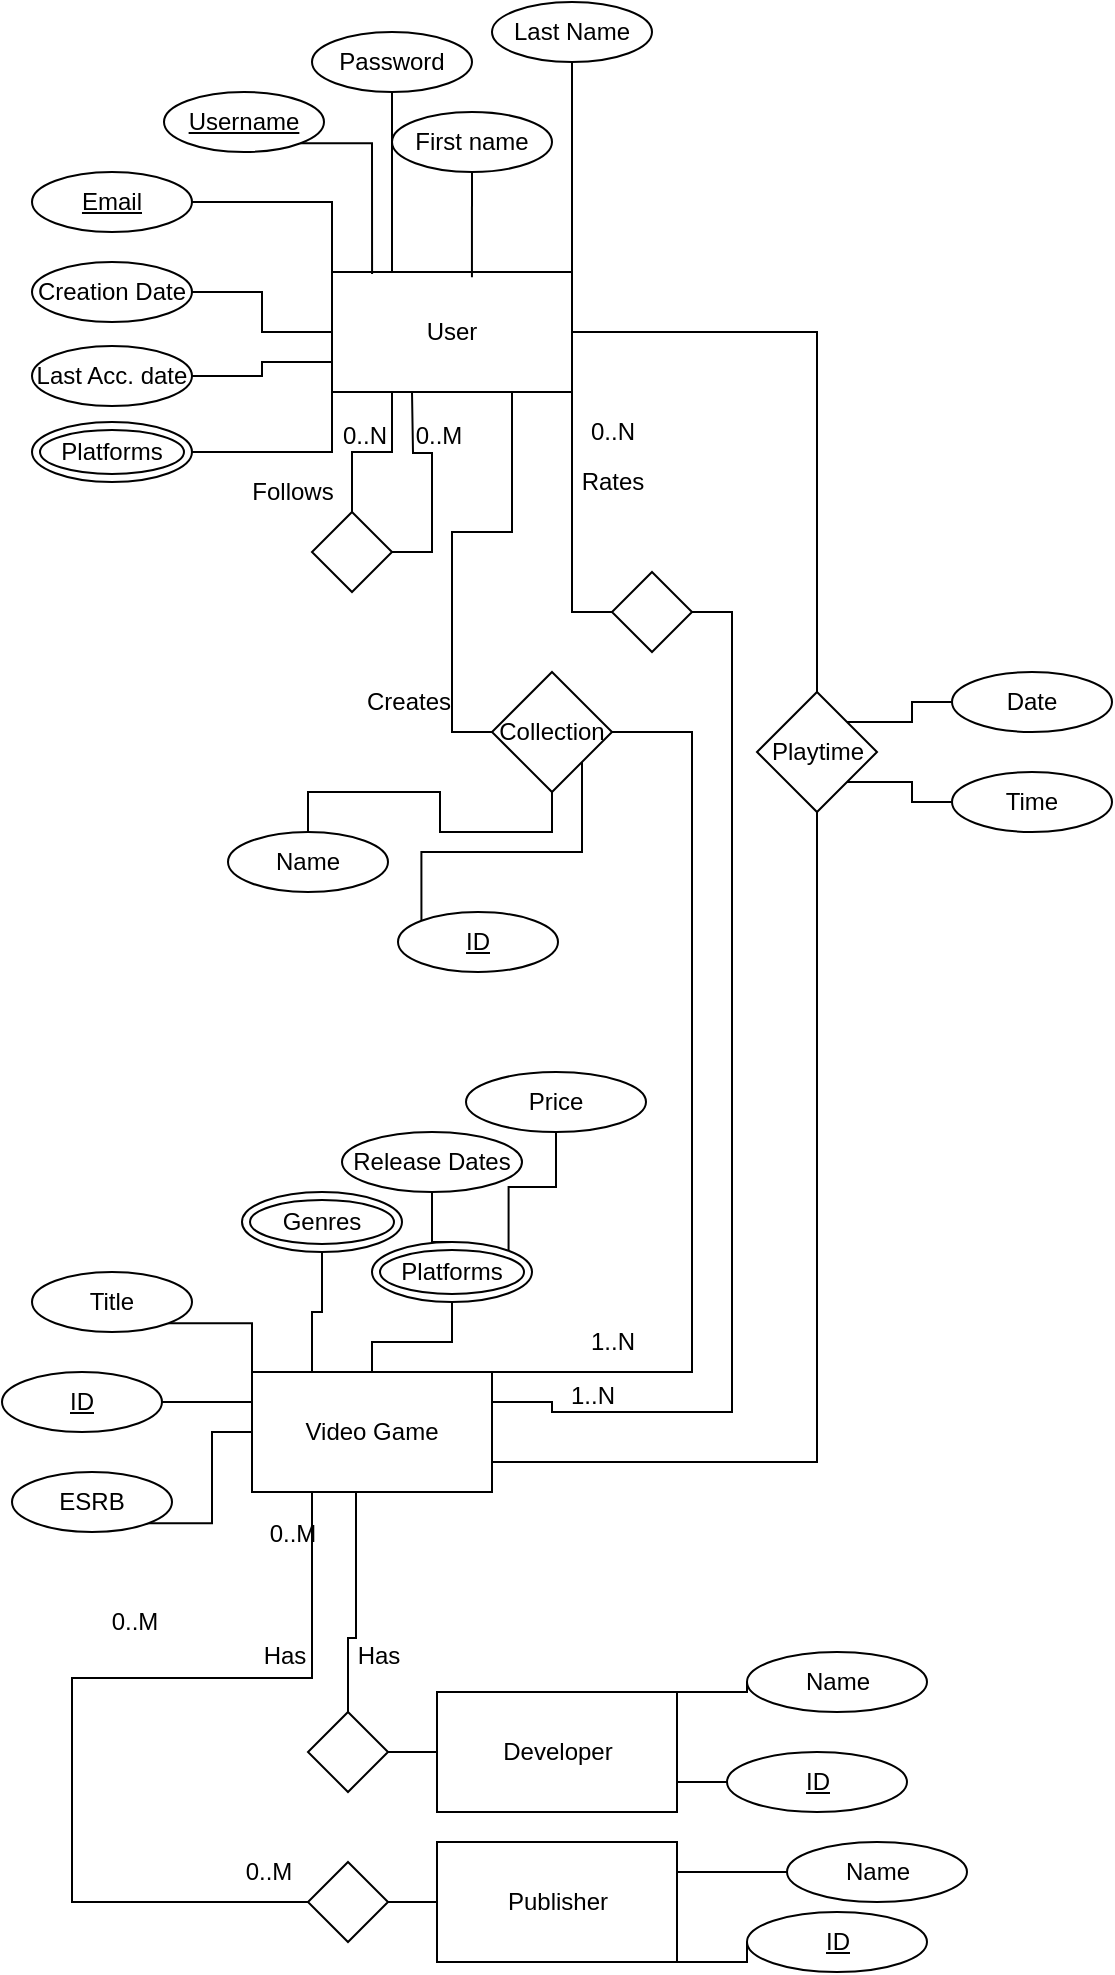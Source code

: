 <mxfile version="24.7.13">
  <diagram name="Page-1" id="4501IOu4sXj0E8DqDSTG">
    <mxGraphModel dx="1050" dy="529" grid="1" gridSize="10" guides="1" tooltips="1" connect="1" arrows="1" fold="1" page="1" pageScale="1" pageWidth="850" pageHeight="1100" math="0" shadow="0">
      <root>
        <mxCell id="0" />
        <mxCell id="1" parent="0" />
        <mxCell id="gNiahooYg14QqsJNb4pG-68" style="edgeStyle=orthogonalEdgeStyle;rounded=0;orthogonalLoop=1;jettySize=auto;html=1;exitX=0.25;exitY=1;exitDx=0;exitDy=0;entryX=0.5;entryY=0;entryDx=0;entryDy=0;endArrow=none;endFill=0;" parent="1" source="gNiahooYg14QqsJNb4pG-1" target="gNiahooYg14QqsJNb4pG-67" edge="1">
          <mxGeometry relative="1" as="geometry" />
        </mxCell>
        <mxCell id="gNiahooYg14QqsJNb4pG-76" style="edgeStyle=orthogonalEdgeStyle;rounded=0;orthogonalLoop=1;jettySize=auto;html=1;exitX=1;exitY=1;exitDx=0;exitDy=0;entryX=0;entryY=0.5;entryDx=0;entryDy=0;endArrow=none;endFill=0;" parent="1" source="gNiahooYg14QqsJNb4pG-1" target="gNiahooYg14QqsJNb4pG-74" edge="1">
          <mxGeometry relative="1" as="geometry" />
        </mxCell>
        <mxCell id="gNiahooYg14QqsJNb4pG-88" style="edgeStyle=orthogonalEdgeStyle;rounded=0;orthogonalLoop=1;jettySize=auto;html=1;exitX=0.75;exitY=1;exitDx=0;exitDy=0;entryX=0;entryY=0.5;entryDx=0;entryDy=0;endArrow=none;endFill=0;" parent="1" source="gNiahooYg14QqsJNb4pG-1" target="gNiahooYg14QqsJNb4pG-87" edge="1">
          <mxGeometry relative="1" as="geometry" />
        </mxCell>
        <mxCell id="2P7Gm7qGVzptRCtqs-7P-8" style="edgeStyle=orthogonalEdgeStyle;rounded=0;orthogonalLoop=1;jettySize=auto;html=1;exitX=1;exitY=0.5;exitDx=0;exitDy=0;entryX=0.5;entryY=0;entryDx=0;entryDy=0;endArrow=none;endFill=0;" parent="1" source="gNiahooYg14QqsJNb4pG-1" target="2P7Gm7qGVzptRCtqs-7P-6" edge="1">
          <mxGeometry relative="1" as="geometry" />
        </mxCell>
        <mxCell id="gNiahooYg14QqsJNb4pG-1" value="User" style="rounded=0;whiteSpace=wrap;html=1;" parent="1" vertex="1">
          <mxGeometry x="190" y="160" width="120" height="60" as="geometry" />
        </mxCell>
        <mxCell id="gNiahooYg14QqsJNb4pG-2" value="&lt;u&gt;Username&lt;/u&gt;" style="ellipse;whiteSpace=wrap;html=1;" parent="1" vertex="1">
          <mxGeometry x="106" y="70" width="80" height="30" as="geometry" />
        </mxCell>
        <mxCell id="gNiahooYg14QqsJNb4pG-17" style="edgeStyle=orthogonalEdgeStyle;rounded=0;orthogonalLoop=1;jettySize=auto;html=1;exitX=0.5;exitY=1;exitDx=0;exitDy=0;entryX=0.25;entryY=0;entryDx=0;entryDy=0;endArrow=none;endFill=0;" parent="1" source="gNiahooYg14QqsJNb4pG-3" target="gNiahooYg14QqsJNb4pG-1" edge="1">
          <mxGeometry relative="1" as="geometry" />
        </mxCell>
        <mxCell id="gNiahooYg14QqsJNb4pG-3" value="&lt;div&gt;Password&lt;/div&gt;" style="ellipse;whiteSpace=wrap;html=1;" parent="1" vertex="1">
          <mxGeometry x="180" y="40" width="80" height="30" as="geometry" />
        </mxCell>
        <mxCell id="gNiahooYg14QqsJNb4pG-4" value="First name" style="ellipse;whiteSpace=wrap;html=1;" parent="1" vertex="1">
          <mxGeometry x="220" y="80" width="80" height="30" as="geometry" />
        </mxCell>
        <mxCell id="gNiahooYg14QqsJNb4pG-19" style="edgeStyle=orthogonalEdgeStyle;rounded=0;orthogonalLoop=1;jettySize=auto;html=1;exitX=0.5;exitY=1;exitDx=0;exitDy=0;entryX=1;entryY=0;entryDx=0;entryDy=0;curved=0;endArrow=none;endFill=0;" parent="1" source="gNiahooYg14QqsJNb4pG-5" target="gNiahooYg14QqsJNb4pG-1" edge="1">
          <mxGeometry relative="1" as="geometry" />
        </mxCell>
        <mxCell id="gNiahooYg14QqsJNb4pG-5" value="&lt;div&gt;Last Name&lt;/div&gt;" style="ellipse;whiteSpace=wrap;html=1;" parent="1" vertex="1">
          <mxGeometry x="270" y="25" width="80" height="30" as="geometry" />
        </mxCell>
        <mxCell id="gNiahooYg14QqsJNb4pG-15" style="edgeStyle=orthogonalEdgeStyle;rounded=0;orthogonalLoop=1;jettySize=auto;html=1;exitX=1;exitY=0.5;exitDx=0;exitDy=0;entryX=0;entryY=0;entryDx=0;entryDy=0;endArrow=none;endFill=0;" parent="1" source="gNiahooYg14QqsJNb4pG-6" target="gNiahooYg14QqsJNb4pG-1" edge="1">
          <mxGeometry relative="1" as="geometry" />
        </mxCell>
        <mxCell id="gNiahooYg14QqsJNb4pG-6" value="&lt;u&gt;Email&lt;/u&gt;" style="ellipse;whiteSpace=wrap;html=1;" parent="1" vertex="1">
          <mxGeometry x="40" y="110" width="80" height="30" as="geometry" />
        </mxCell>
        <mxCell id="gNiahooYg14QqsJNb4pG-14" style="edgeStyle=orthogonalEdgeStyle;rounded=0;orthogonalLoop=1;jettySize=auto;html=1;exitX=1;exitY=0.5;exitDx=0;exitDy=0;entryX=0;entryY=0.5;entryDx=0;entryDy=0;endArrow=none;endFill=0;" parent="1" source="gNiahooYg14QqsJNb4pG-7" target="gNiahooYg14QqsJNb4pG-1" edge="1">
          <mxGeometry relative="1" as="geometry" />
        </mxCell>
        <mxCell id="gNiahooYg14QqsJNb4pG-7" value="Creation Date" style="ellipse;whiteSpace=wrap;html=1;" parent="1" vertex="1">
          <mxGeometry x="40" y="155" width="80" height="30" as="geometry" />
        </mxCell>
        <mxCell id="gNiahooYg14QqsJNb4pG-13" style="edgeStyle=orthogonalEdgeStyle;rounded=0;orthogonalLoop=1;jettySize=auto;html=1;exitX=1;exitY=0.5;exitDx=0;exitDy=0;entryX=0;entryY=0.75;entryDx=0;entryDy=0;endArrow=none;endFill=0;" parent="1" source="gNiahooYg14QqsJNb4pG-8" target="gNiahooYg14QqsJNb4pG-1" edge="1">
          <mxGeometry relative="1" as="geometry" />
        </mxCell>
        <mxCell id="gNiahooYg14QqsJNb4pG-8" value="Last Acc. date" style="ellipse;whiteSpace=wrap;html=1;" parent="1" vertex="1">
          <mxGeometry x="40" y="197" width="80" height="30" as="geometry" />
        </mxCell>
        <mxCell id="gNiahooYg14QqsJNb4pG-12" style="edgeStyle=orthogonalEdgeStyle;rounded=0;orthogonalLoop=1;jettySize=auto;html=1;exitX=1;exitY=0.5;exitDx=0;exitDy=0;entryX=0;entryY=1;entryDx=0;entryDy=0;endArrow=none;endFill=0;" parent="1" source="gNiahooYg14QqsJNb4pG-11" target="gNiahooYg14QqsJNb4pG-1" edge="1">
          <mxGeometry relative="1" as="geometry" />
        </mxCell>
        <mxCell id="gNiahooYg14QqsJNb4pG-11" value="Platforms" style="ellipse;shape=doubleEllipse;whiteSpace=wrap;html=1;" parent="1" vertex="1">
          <mxGeometry x="40" y="235" width="80" height="30" as="geometry" />
        </mxCell>
        <mxCell id="gNiahooYg14QqsJNb4pG-16" style="edgeStyle=orthogonalEdgeStyle;rounded=0;orthogonalLoop=1;jettySize=auto;html=1;exitX=1;exitY=1;exitDx=0;exitDy=0;entryX=0.167;entryY=0.017;entryDx=0;entryDy=0;entryPerimeter=0;endArrow=none;endFill=0;" parent="1" source="gNiahooYg14QqsJNb4pG-2" target="gNiahooYg14QqsJNb4pG-1" edge="1">
          <mxGeometry relative="1" as="geometry" />
        </mxCell>
        <mxCell id="gNiahooYg14QqsJNb4pG-18" style="edgeStyle=orthogonalEdgeStyle;rounded=0;orthogonalLoop=1;jettySize=auto;html=1;exitX=0.5;exitY=1;exitDx=0;exitDy=0;endArrow=none;endFill=0;entryX=0.583;entryY=0.044;entryDx=0;entryDy=0;entryPerimeter=0;" parent="1" source="gNiahooYg14QqsJNb4pG-4" target="gNiahooYg14QqsJNb4pG-1" edge="1">
          <mxGeometry relative="1" as="geometry">
            <mxPoint x="240" y="160" as="targetPoint" />
          </mxGeometry>
        </mxCell>
        <mxCell id="gNiahooYg14QqsJNb4pG-57" style="edgeStyle=orthogonalEdgeStyle;rounded=0;orthogonalLoop=1;jettySize=auto;html=1;exitX=0.25;exitY=1;exitDx=0;exitDy=0;entryX=0;entryY=0.5;entryDx=0;entryDy=0;endArrow=none;endFill=0;" parent="1" source="gNiahooYg14QqsJNb4pG-20" target="gNiahooYg14QqsJNb4pG-55" edge="1">
          <mxGeometry relative="1" as="geometry">
            <Array as="points">
              <mxPoint x="180" y="863" />
              <mxPoint x="60" y="863" />
              <mxPoint x="60" y="975" />
            </Array>
          </mxGeometry>
        </mxCell>
        <mxCell id="gNiahooYg14QqsJNb4pG-59" style="edgeStyle=orthogonalEdgeStyle;rounded=0;orthogonalLoop=1;jettySize=auto;html=1;exitX=1.14;exitY=-0.2;exitDx=0;exitDy=0;entryX=0.5;entryY=0;entryDx=0;entryDy=0;endArrow=none;endFill=0;exitPerimeter=0;" parent="1" source="gNiahooYg14QqsJNb4pG-83" target="gNiahooYg14QqsJNb4pG-54" edge="1">
          <mxGeometry relative="1" as="geometry" />
        </mxCell>
        <mxCell id="gNiahooYg14QqsJNb4pG-20" value="Video Game" style="rounded=0;whiteSpace=wrap;html=1;" parent="1" vertex="1">
          <mxGeometry x="150" y="710" width="120" height="60" as="geometry" />
        </mxCell>
        <mxCell id="gNiahooYg14QqsJNb4pG-38" style="edgeStyle=orthogonalEdgeStyle;rounded=0;orthogonalLoop=1;jettySize=auto;html=1;exitX=1;exitY=1;exitDx=0;exitDy=0;entryX=0;entryY=0;entryDx=0;entryDy=0;endArrow=none;endFill=0;" parent="1" source="gNiahooYg14QqsJNb4pG-21" target="gNiahooYg14QqsJNb4pG-20" edge="1">
          <mxGeometry relative="1" as="geometry" />
        </mxCell>
        <mxCell id="gNiahooYg14QqsJNb4pG-21" value="Title" style="ellipse;whiteSpace=wrap;html=1;" parent="1" vertex="1">
          <mxGeometry x="40" y="660" width="80" height="30" as="geometry" />
        </mxCell>
        <mxCell id="gNiahooYg14QqsJNb4pG-37" style="edgeStyle=orthogonalEdgeStyle;rounded=0;orthogonalLoop=1;jettySize=auto;html=1;exitX=0.5;exitY=1;exitDx=0;exitDy=0;entryX=0.25;entryY=0;entryDx=0;entryDy=0;endArrow=none;endFill=0;" parent="1" source="gNiahooYg14QqsJNb4pG-23" target="gNiahooYg14QqsJNb4pG-20" edge="1">
          <mxGeometry relative="1" as="geometry" />
        </mxCell>
        <mxCell id="gNiahooYg14QqsJNb4pG-23" value="Genres" style="ellipse;shape=doubleEllipse;whiteSpace=wrap;html=1;" parent="1" vertex="1">
          <mxGeometry x="145" y="620" width="80" height="30" as="geometry" />
        </mxCell>
        <mxCell id="gNiahooYg14QqsJNb4pG-29" style="edgeStyle=orthogonalEdgeStyle;rounded=0;orthogonalLoop=1;jettySize=auto;html=1;exitX=1;exitY=0;exitDx=0;exitDy=0;entryX=0.5;entryY=1;entryDx=0;entryDy=0;endArrow=none;endFill=0;" parent="1" source="gNiahooYg14QqsJNb4pG-24" target="gNiahooYg14QqsJNb4pG-28" edge="1">
          <mxGeometry relative="1" as="geometry" />
        </mxCell>
        <mxCell id="gNiahooYg14QqsJNb4pG-36" style="edgeStyle=orthogonalEdgeStyle;rounded=0;orthogonalLoop=1;jettySize=auto;html=1;exitX=0.5;exitY=1;exitDx=0;exitDy=0;entryX=0.5;entryY=0;entryDx=0;entryDy=0;endArrow=none;endFill=0;" parent="1" source="gNiahooYg14QqsJNb4pG-24" target="gNiahooYg14QqsJNb4pG-20" edge="1">
          <mxGeometry relative="1" as="geometry" />
        </mxCell>
        <mxCell id="gNiahooYg14QqsJNb4pG-46" style="edgeStyle=orthogonalEdgeStyle;rounded=0;orthogonalLoop=1;jettySize=auto;html=1;exitX=0.5;exitY=0;exitDx=0;exitDy=0;entryX=0.5;entryY=1;entryDx=0;entryDy=0;endArrow=none;endFill=0;" parent="1" source="gNiahooYg14QqsJNb4pG-24" target="gNiahooYg14QqsJNb4pG-42" edge="1">
          <mxGeometry relative="1" as="geometry" />
        </mxCell>
        <mxCell id="gNiahooYg14QqsJNb4pG-24" value="Platforms" style="ellipse;shape=doubleEllipse;whiteSpace=wrap;html=1;" parent="1" vertex="1">
          <mxGeometry x="210" y="645" width="80" height="30" as="geometry" />
        </mxCell>
        <mxCell id="gNiahooYg14QqsJNb4pG-26" value="Name" style="ellipse;whiteSpace=wrap;html=1;" parent="1" vertex="1">
          <mxGeometry x="397.5" y="850" width="90" height="30" as="geometry" />
        </mxCell>
        <mxCell id="gNiahooYg14QqsJNb4pG-28" value="&lt;div&gt;Price&lt;/div&gt;" style="ellipse;whiteSpace=wrap;html=1;" parent="1" vertex="1">
          <mxGeometry x="257" y="560" width="90" height="30" as="geometry" />
        </mxCell>
        <mxCell id="gNiahooYg14QqsJNb4pG-39" style="edgeStyle=orthogonalEdgeStyle;rounded=0;orthogonalLoop=1;jettySize=auto;html=1;exitX=1;exitY=1;exitDx=0;exitDy=0;entryX=0;entryY=0.5;entryDx=0;entryDy=0;endArrow=none;endFill=0;" parent="1" source="gNiahooYg14QqsJNb4pG-30" target="gNiahooYg14QqsJNb4pG-20" edge="1">
          <mxGeometry relative="1" as="geometry" />
        </mxCell>
        <mxCell id="gNiahooYg14QqsJNb4pG-30" value="ESRB" style="ellipse;whiteSpace=wrap;html=1;" parent="1" vertex="1">
          <mxGeometry x="30" y="760" width="80" height="30" as="geometry" />
        </mxCell>
        <mxCell id="gNiahooYg14QqsJNb4pG-50" style="edgeStyle=orthogonalEdgeStyle;rounded=0;orthogonalLoop=1;jettySize=auto;html=1;exitX=1;exitY=0;exitDx=0;exitDy=0;entryX=0;entryY=0.5;entryDx=0;entryDy=0;endArrow=none;endFill=0;" parent="1" source="gNiahooYg14QqsJNb4pG-40" target="gNiahooYg14QqsJNb4pG-26" edge="1">
          <mxGeometry relative="1" as="geometry" />
        </mxCell>
        <mxCell id="gNiahooYg14QqsJNb4pG-40" value="Developer" style="rounded=0;whiteSpace=wrap;html=1;" parent="1" vertex="1">
          <mxGeometry x="242.5" y="870" width="120" height="60" as="geometry" />
        </mxCell>
        <mxCell id="gNiahooYg14QqsJNb4pG-52" style="edgeStyle=orthogonalEdgeStyle;rounded=0;orthogonalLoop=1;jettySize=auto;html=1;exitX=1;exitY=0.25;exitDx=0;exitDy=0;entryX=0;entryY=0.5;entryDx=0;entryDy=0;endArrow=none;endFill=0;" parent="1" source="gNiahooYg14QqsJNb4pG-41" target="gNiahooYg14QqsJNb4pG-48" edge="1">
          <mxGeometry relative="1" as="geometry" />
        </mxCell>
        <mxCell id="gNiahooYg14QqsJNb4pG-53" style="edgeStyle=orthogonalEdgeStyle;rounded=0;orthogonalLoop=1;jettySize=auto;html=1;exitX=1;exitY=1;exitDx=0;exitDy=0;entryX=0;entryY=0.5;entryDx=0;entryDy=0;endArrow=none;endFill=0;" parent="1" source="gNiahooYg14QqsJNb4pG-41" target="gNiahooYg14QqsJNb4pG-49" edge="1">
          <mxGeometry relative="1" as="geometry" />
        </mxCell>
        <mxCell id="gNiahooYg14QqsJNb4pG-41" value="Publisher" style="rounded=0;whiteSpace=wrap;html=1;" parent="1" vertex="1">
          <mxGeometry x="242.5" y="945" width="120" height="60" as="geometry" />
        </mxCell>
        <mxCell id="gNiahooYg14QqsJNb4pG-42" value="Release Dates" style="ellipse;whiteSpace=wrap;html=1;" parent="1" vertex="1">
          <mxGeometry x="195" y="590" width="90" height="30" as="geometry" />
        </mxCell>
        <mxCell id="gNiahooYg14QqsJNb4pG-45" style="edgeStyle=orthogonalEdgeStyle;rounded=0;orthogonalLoop=1;jettySize=auto;html=1;exitX=1;exitY=0.5;exitDx=0;exitDy=0;entryX=0;entryY=0.25;entryDx=0;entryDy=0;endArrow=none;endFill=0;" parent="1" source="gNiahooYg14QqsJNb4pG-43" target="gNiahooYg14QqsJNb4pG-20" edge="1">
          <mxGeometry relative="1" as="geometry" />
        </mxCell>
        <mxCell id="gNiahooYg14QqsJNb4pG-43" value="&lt;u&gt;ID&lt;/u&gt;" style="ellipse;whiteSpace=wrap;html=1;" parent="1" vertex="1">
          <mxGeometry x="25" y="710" width="80" height="30" as="geometry" />
        </mxCell>
        <mxCell id="gNiahooYg14QqsJNb4pG-51" style="edgeStyle=orthogonalEdgeStyle;rounded=0;orthogonalLoop=1;jettySize=auto;html=1;exitX=0;exitY=0.5;exitDx=0;exitDy=0;entryX=1;entryY=0.75;entryDx=0;entryDy=0;endArrow=none;endFill=0;" parent="1" source="gNiahooYg14QqsJNb4pG-47" target="gNiahooYg14QqsJNb4pG-40" edge="1">
          <mxGeometry relative="1" as="geometry" />
        </mxCell>
        <mxCell id="gNiahooYg14QqsJNb4pG-47" value="&lt;u&gt;ID&lt;/u&gt;" style="ellipse;whiteSpace=wrap;html=1;" parent="1" vertex="1">
          <mxGeometry x="387.5" y="900" width="90" height="30" as="geometry" />
        </mxCell>
        <mxCell id="gNiahooYg14QqsJNb4pG-48" value="Name" style="ellipse;whiteSpace=wrap;html=1;" parent="1" vertex="1">
          <mxGeometry x="417.5" y="945" width="90" height="30" as="geometry" />
        </mxCell>
        <mxCell id="gNiahooYg14QqsJNb4pG-49" value="&lt;u&gt;ID&lt;/u&gt;" style="ellipse;whiteSpace=wrap;html=1;" parent="1" vertex="1">
          <mxGeometry x="397.5" y="980" width="90" height="30" as="geometry" />
        </mxCell>
        <mxCell id="gNiahooYg14QqsJNb4pG-60" style="edgeStyle=orthogonalEdgeStyle;rounded=0;orthogonalLoop=1;jettySize=auto;html=1;exitX=1;exitY=0.5;exitDx=0;exitDy=0;entryX=0;entryY=0.5;entryDx=0;entryDy=0;endArrow=none;endFill=0;" parent="1" source="gNiahooYg14QqsJNb4pG-54" target="gNiahooYg14QqsJNb4pG-40" edge="1">
          <mxGeometry relative="1" as="geometry" />
        </mxCell>
        <mxCell id="gNiahooYg14QqsJNb4pG-54" value="" style="rhombus;whiteSpace=wrap;html=1;" parent="1" vertex="1">
          <mxGeometry x="178" y="880" width="40" height="40" as="geometry" />
        </mxCell>
        <mxCell id="gNiahooYg14QqsJNb4pG-58" style="edgeStyle=orthogonalEdgeStyle;rounded=0;orthogonalLoop=1;jettySize=auto;html=1;exitX=1;exitY=0.5;exitDx=0;exitDy=0;entryX=0;entryY=0.5;entryDx=0;entryDy=0;endArrow=none;endFill=0;" parent="1" source="gNiahooYg14QqsJNb4pG-55" target="gNiahooYg14QqsJNb4pG-41" edge="1">
          <mxGeometry relative="1" as="geometry" />
        </mxCell>
        <mxCell id="gNiahooYg14QqsJNb4pG-55" value="" style="rhombus;whiteSpace=wrap;html=1;" parent="1" vertex="1">
          <mxGeometry x="178" y="955" width="40" height="40" as="geometry" />
        </mxCell>
        <mxCell id="gNiahooYg14QqsJNb4pG-61" value="Has" style="text;html=1;align=center;verticalAlign=middle;resizable=0;points=[];autosize=1;strokeColor=none;fillColor=none;" parent="1" vertex="1">
          <mxGeometry x="192.5" y="837" width="40" height="30" as="geometry" />
        </mxCell>
        <mxCell id="gNiahooYg14QqsJNb4pG-62" value="Has" style="text;html=1;align=center;verticalAlign=middle;resizable=0;points=[];autosize=1;strokeColor=none;fillColor=none;" parent="1" vertex="1">
          <mxGeometry x="146" y="837" width="40" height="30" as="geometry" />
        </mxCell>
        <mxCell id="gNiahooYg14QqsJNb4pG-63" value="1..N" style="text;html=1;align=center;verticalAlign=middle;resizable=0;points=[];autosize=1;strokeColor=none;fillColor=none;" parent="1" vertex="1">
          <mxGeometry x="310" y="680" width="40" height="30" as="geometry" />
        </mxCell>
        <mxCell id="gNiahooYg14QqsJNb4pG-64" value="1..N" style="text;html=1;align=center;verticalAlign=middle;resizable=0;points=[];autosize=1;strokeColor=none;fillColor=none;" parent="1" vertex="1">
          <mxGeometry x="300" y="707" width="40" height="30" as="geometry" />
        </mxCell>
        <mxCell id="gNiahooYg14QqsJNb4pG-69" style="edgeStyle=orthogonalEdgeStyle;rounded=0;orthogonalLoop=1;jettySize=auto;html=1;exitX=1;exitY=0.5;exitDx=0;exitDy=0;endArrow=none;endFill=0;" parent="1" source="gNiahooYg14QqsJNb4pG-67" edge="1">
          <mxGeometry relative="1" as="geometry">
            <mxPoint x="230" y="220" as="targetPoint" />
          </mxGeometry>
        </mxCell>
        <mxCell id="gNiahooYg14QqsJNb4pG-67" value="" style="rhombus;whiteSpace=wrap;html=1;" parent="1" vertex="1">
          <mxGeometry x="180" y="280" width="40" height="40" as="geometry" />
        </mxCell>
        <mxCell id="gNiahooYg14QqsJNb4pG-70" value="Follows" style="text;html=1;align=center;verticalAlign=middle;resizable=0;points=[];autosize=1;strokeColor=none;fillColor=none;" parent="1" vertex="1">
          <mxGeometry x="140" y="255" width="60" height="30" as="geometry" />
        </mxCell>
        <mxCell id="gNiahooYg14QqsJNb4pG-72" value="0..M" style="text;html=1;align=center;verticalAlign=middle;resizable=0;points=[];autosize=1;strokeColor=none;fillColor=none;" parent="1" vertex="1">
          <mxGeometry x="218" y="227" width="50" height="30" as="geometry" />
        </mxCell>
        <mxCell id="gNiahooYg14QqsJNb4pG-73" value="0..N" style="text;html=1;align=center;verticalAlign=middle;resizable=0;points=[];autosize=1;strokeColor=none;fillColor=none;" parent="1" vertex="1">
          <mxGeometry x="186" y="227" width="40" height="30" as="geometry" />
        </mxCell>
        <mxCell id="gNiahooYg14QqsJNb4pG-77" style="edgeStyle=orthogonalEdgeStyle;rounded=0;orthogonalLoop=1;jettySize=auto;html=1;exitX=1;exitY=0.5;exitDx=0;exitDy=0;entryX=1;entryY=0.25;entryDx=0;entryDy=0;endArrow=none;endFill=0;" parent="1" source="gNiahooYg14QqsJNb4pG-74" target="gNiahooYg14QqsJNb4pG-20" edge="1">
          <mxGeometry relative="1" as="geometry">
            <Array as="points">
              <mxPoint x="390" y="330" />
              <mxPoint x="390" y="730" />
              <mxPoint x="300" y="730" />
              <mxPoint x="300" y="725" />
            </Array>
          </mxGeometry>
        </mxCell>
        <mxCell id="gNiahooYg14QqsJNb4pG-74" value="" style="rhombus;whiteSpace=wrap;html=1;" parent="1" vertex="1">
          <mxGeometry x="330" y="310" width="40" height="40" as="geometry" />
        </mxCell>
        <mxCell id="gNiahooYg14QqsJNb4pG-79" value="Rates" style="text;html=1;align=center;verticalAlign=middle;resizable=0;points=[];autosize=1;strokeColor=none;fillColor=none;" parent="1" vertex="1">
          <mxGeometry x="305" y="250" width="50" height="30" as="geometry" />
        </mxCell>
        <mxCell id="gNiahooYg14QqsJNb4pG-81" value="0..N" style="text;html=1;align=center;verticalAlign=middle;resizable=0;points=[];autosize=1;strokeColor=none;fillColor=none;" parent="1" vertex="1">
          <mxGeometry x="310" y="225" width="40" height="30" as="geometry" />
        </mxCell>
        <mxCell id="gNiahooYg14QqsJNb4pG-83" value="0..M" style="text;html=1;align=center;verticalAlign=middle;resizable=0;points=[];autosize=1;strokeColor=none;fillColor=none;" parent="1" vertex="1">
          <mxGeometry x="145" y="776" width="50" height="30" as="geometry" />
        </mxCell>
        <mxCell id="gNiahooYg14QqsJNb4pG-84" value="0..M" style="text;html=1;align=center;verticalAlign=middle;resizable=0;points=[];autosize=1;strokeColor=none;fillColor=none;" parent="1" vertex="1">
          <mxGeometry x="65.5" y="820" width="50" height="30" as="geometry" />
        </mxCell>
        <mxCell id="gNiahooYg14QqsJNb4pG-85" value="0..M" style="text;html=1;align=center;verticalAlign=middle;resizable=0;points=[];autosize=1;strokeColor=none;fillColor=none;" parent="1" vertex="1">
          <mxGeometry x="132.5" y="945" width="50" height="30" as="geometry" />
        </mxCell>
        <mxCell id="gNiahooYg14QqsJNb4pG-89" style="edgeStyle=orthogonalEdgeStyle;rounded=0;orthogonalLoop=1;jettySize=auto;html=1;exitX=1;exitY=0.5;exitDx=0;exitDy=0;entryX=1;entryY=0;entryDx=0;entryDy=0;endArrow=none;endFill=0;" parent="1" source="gNiahooYg14QqsJNb4pG-87" target="gNiahooYg14QqsJNb4pG-20" edge="1">
          <mxGeometry relative="1" as="geometry">
            <Array as="points">
              <mxPoint x="370" y="390" />
              <mxPoint x="370" y="710" />
            </Array>
          </mxGeometry>
        </mxCell>
        <mxCell id="gNiahooYg14QqsJNb4pG-91" style="edgeStyle=orthogonalEdgeStyle;rounded=0;orthogonalLoop=1;jettySize=auto;html=1;exitX=0.5;exitY=1;exitDx=0;exitDy=0;entryX=0.5;entryY=0;entryDx=0;entryDy=0;endArrow=none;endFill=0;" parent="1" source="gNiahooYg14QqsJNb4pG-87" target="gNiahooYg14QqsJNb4pG-90" edge="1">
          <mxGeometry relative="1" as="geometry" />
        </mxCell>
        <mxCell id="gNiahooYg14QqsJNb4pG-93" style="edgeStyle=orthogonalEdgeStyle;rounded=0;orthogonalLoop=1;jettySize=auto;html=1;exitX=1;exitY=1;exitDx=0;exitDy=0;entryX=0;entryY=0;entryDx=0;entryDy=0;endArrow=none;endFill=0;" parent="1" source="gNiahooYg14QqsJNb4pG-87" target="gNiahooYg14QqsJNb4pG-92" edge="1">
          <mxGeometry relative="1" as="geometry" />
        </mxCell>
        <mxCell id="gNiahooYg14QqsJNb4pG-87" value="Collection" style="rhombus;whiteSpace=wrap;html=1;" parent="1" vertex="1">
          <mxGeometry x="270" y="360" width="60" height="60" as="geometry" />
        </mxCell>
        <mxCell id="gNiahooYg14QqsJNb4pG-90" value="Name" style="ellipse;whiteSpace=wrap;html=1;" parent="1" vertex="1">
          <mxGeometry x="138" y="440" width="80" height="30" as="geometry" />
        </mxCell>
        <mxCell id="gNiahooYg14QqsJNb4pG-92" value="&lt;u&gt;ID&lt;/u&gt;" style="ellipse;whiteSpace=wrap;html=1;" parent="1" vertex="1">
          <mxGeometry x="223" y="480" width="80" height="30" as="geometry" />
        </mxCell>
        <mxCell id="gNiahooYg14QqsJNb4pG-94" value="Creates" style="text;html=1;align=center;verticalAlign=middle;resizable=0;points=[];autosize=1;strokeColor=none;fillColor=none;" parent="1" vertex="1">
          <mxGeometry x="193" y="360" width="70" height="30" as="geometry" />
        </mxCell>
        <mxCell id="2P7Gm7qGVzptRCtqs-7P-9" style="edgeStyle=orthogonalEdgeStyle;rounded=0;orthogonalLoop=1;jettySize=auto;html=1;exitX=0.5;exitY=1;exitDx=0;exitDy=0;entryX=1;entryY=0.75;entryDx=0;entryDy=0;endArrow=none;endFill=0;" parent="1" source="2P7Gm7qGVzptRCtqs-7P-6" target="gNiahooYg14QqsJNb4pG-20" edge="1">
          <mxGeometry relative="1" as="geometry" />
        </mxCell>
        <mxCell id="2P7Gm7qGVzptRCtqs-7P-6" value="Playtime" style="rhombus;whiteSpace=wrap;html=1;" parent="1" vertex="1">
          <mxGeometry x="402.5" y="370" width="60" height="60" as="geometry" />
        </mxCell>
        <mxCell id="2P7Gm7qGVzptRCtqs-7P-13" style="edgeStyle=orthogonalEdgeStyle;rounded=0;orthogonalLoop=1;jettySize=auto;html=1;exitX=0;exitY=0.5;exitDx=0;exitDy=0;entryX=1;entryY=0;entryDx=0;entryDy=0;endArrow=none;endFill=0;" parent="1" source="2P7Gm7qGVzptRCtqs-7P-10" target="2P7Gm7qGVzptRCtqs-7P-6" edge="1">
          <mxGeometry relative="1" as="geometry" />
        </mxCell>
        <mxCell id="2P7Gm7qGVzptRCtqs-7P-10" value="Date" style="ellipse;whiteSpace=wrap;html=1;" parent="1" vertex="1">
          <mxGeometry x="500" y="360" width="80" height="30" as="geometry" />
        </mxCell>
        <mxCell id="2P7Gm7qGVzptRCtqs-7P-12" style="edgeStyle=orthogonalEdgeStyle;rounded=0;orthogonalLoop=1;jettySize=auto;html=1;exitX=0;exitY=0.5;exitDx=0;exitDy=0;entryX=1;entryY=1;entryDx=0;entryDy=0;endArrow=none;endFill=0;" parent="1" source="2P7Gm7qGVzptRCtqs-7P-11" target="2P7Gm7qGVzptRCtqs-7P-6" edge="1">
          <mxGeometry relative="1" as="geometry" />
        </mxCell>
        <mxCell id="2P7Gm7qGVzptRCtqs-7P-11" value="Time" style="ellipse;whiteSpace=wrap;html=1;" parent="1" vertex="1">
          <mxGeometry x="500" y="410" width="80" height="30" as="geometry" />
        </mxCell>
      </root>
    </mxGraphModel>
  </diagram>
</mxfile>
